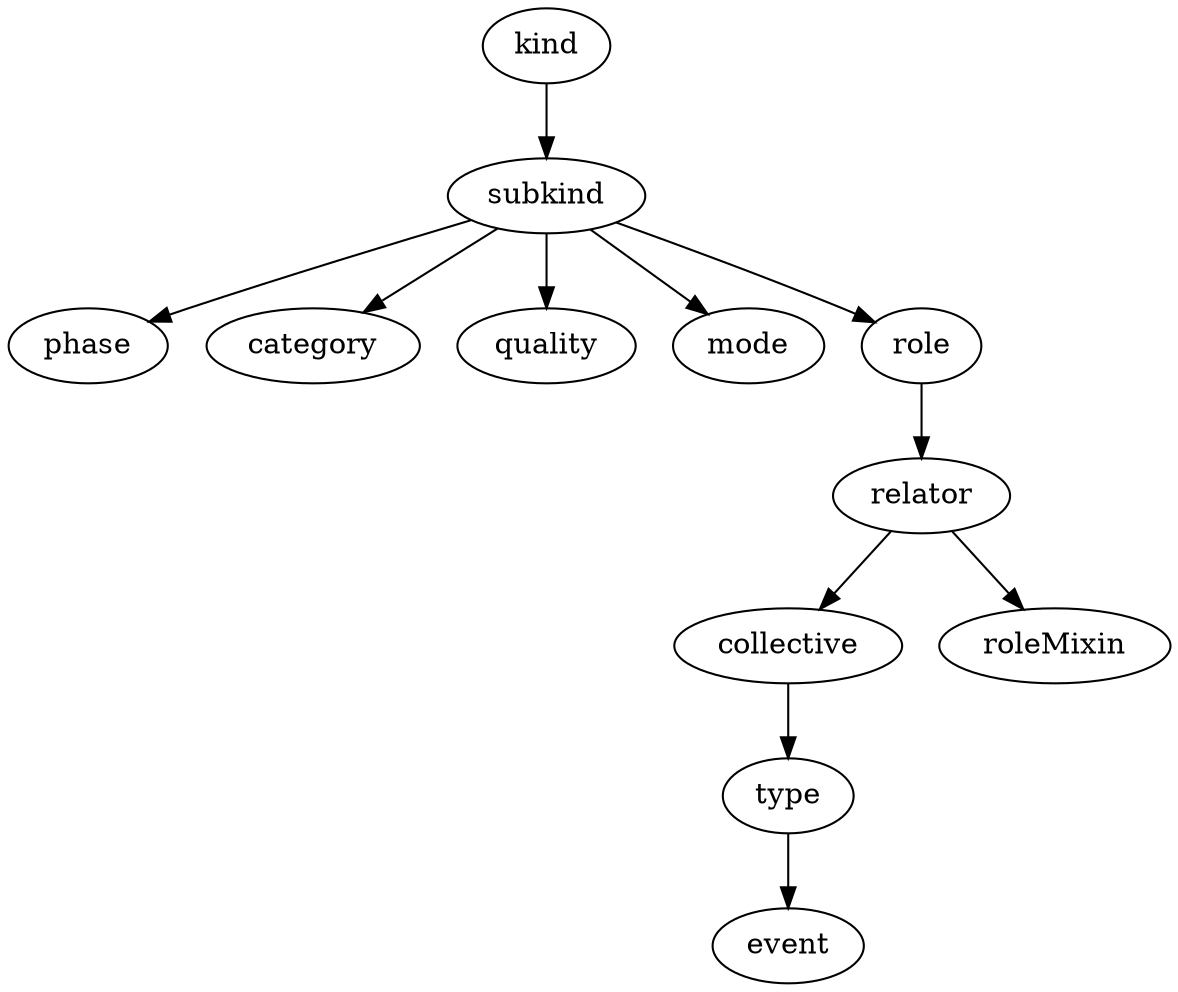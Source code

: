 strict digraph  {
kind;
subkind;
phase;
category;
quality;
mode;
role;
relator;
collective;
roleMixin;
type;
event;
kind -> subkind;
subkind -> phase;
subkind -> category;
subkind -> quality;
subkind -> mode;
subkind -> role;
role -> relator;
relator -> collective;
relator -> roleMixin;
collective -> type;
type -> event;
}
